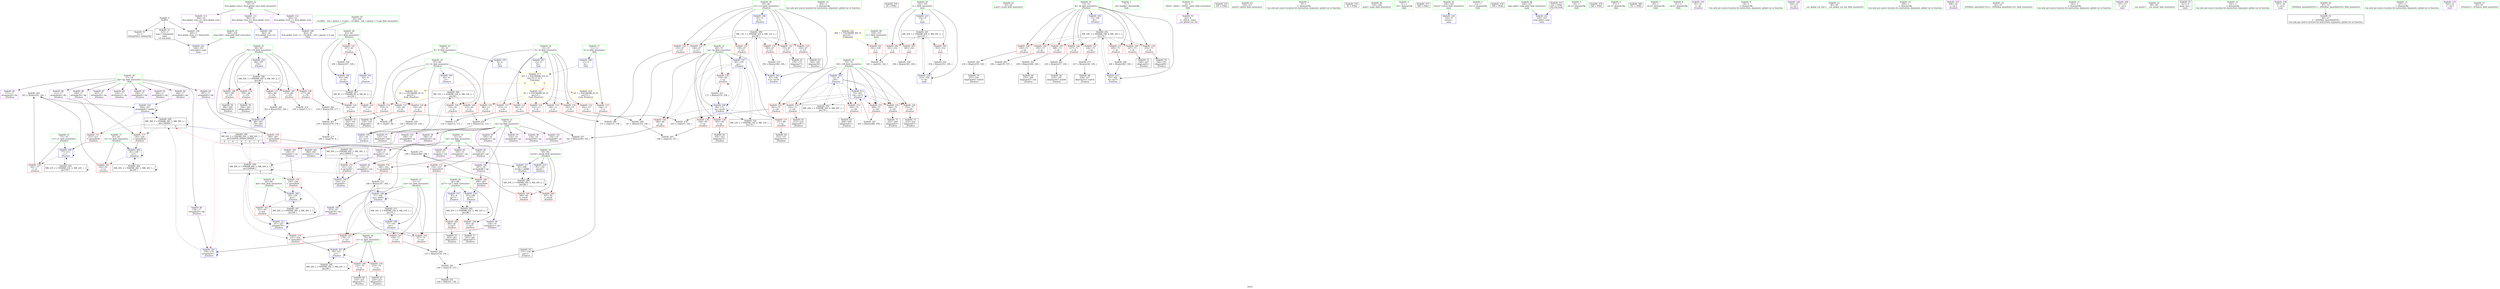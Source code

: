 digraph "SVFG" {
	label="SVFG";

	Node0x55f89cab2f30 [shape=record,color=grey,label="{NodeID: 0\nNullPtr}"];
	Node0x55f89cab2f30 -> Node0x55f89cad8a70[style=solid];
	Node0x55f89cab2f30 -> Node0x55f89cad8b70[style=solid];
	Node0x55f89cab2f30 -> Node0x55f89cae0d60[style=solid];
	Node0x55f89cae77a0 [shape=record,color=grey,label="{NodeID: 263\n243 = Binary(241, 242, )\n}"];
	Node0x55f89cae77a0 -> Node0x55f89cadbe00[style=solid];
	Node0x55f89cae0450 [shape=record,color=red,label="{NodeID: 180\n298\<--297\n\<--arrayidx90\n_Z5solvev\n}"];
	Node0x55f89cae0450 -> Node0x55f89cae3460[style=solid];
	Node0x55f89cad7880 [shape=record,color=purple,label="{NodeID: 97\n216\<--19\narrayidx48\<--np\n_Z5solvev\n}"];
	Node0x55f89cad5a90 [shape=record,color=green,label="{NodeID: 14\n304\<--1\n\<--dummyObj\nCan only get source location for instruction, argument, global var or function.}"];
	Node0x55f89cae8ca0 [shape=record,color=grey,label="{NodeID: 277\n280 = cmp(279, 9, )\n}"];
	Node0x55f89cadb100 [shape=record,color=blue,label="{NodeID: 194\n126\<--121\narrayidx9\<--\n_Z5solvev\n}"];
	Node0x55f89cadb100 -> Node0x55f89caf8810[style=dashed];
	Node0x55f89cad83e0 [shape=record,color=purple,label="{NodeID: 111\n362\<--33\nllvm.global_ctors_0\<--llvm.global_ctors\nGlob }"];
	Node0x55f89cad83e0 -> Node0x55f89cae0b60[style=solid];
	Node0x55f89cad66e0 [shape=record,color=green,label="{NodeID: 28\n63\<--64\ni\<--i_field_insensitive\n_Z5solvev\n}"];
	Node0x55f89cad66e0 -> Node0x55f89cadd600[style=solid];
	Node0x55f89cad66e0 -> Node0x55f89cadd6d0[style=solid];
	Node0x55f89cad66e0 -> Node0x55f89cadd7a0[style=solid];
	Node0x55f89cad66e0 -> Node0x55f89cae0e60[style=solid];
	Node0x55f89cad66e0 -> Node0x55f89cadaf60[style=solid];
	Node0x55f89cb117a0 [shape=record,color=black,label="{NodeID: 374\n92 = PHI()\n}"];
	Node0x55f89caf5210 [shape=record,color=black,label="{NodeID: 291\nMR_50V_3 = PHI(MR_50V_4, MR_50V_2, )\npts\{333 \}\n}"];
	Node0x55f89caf5210 -> Node0x55f89cae05f0[style=dashed];
	Node0x55f89caf5210 -> Node0x55f89cae06c0[style=dashed];
	Node0x55f89caf5210 -> Node0x55f89cae0790[style=dashed];
	Node0x55f89caf5210 -> Node0x55f89cae3940[style=dashed];
	Node0x55f89cadbc60 [shape=record,color=blue,label="{NodeID: 208\n81\<--230\nv2\<--\n_Z5solvev\n}"];
	Node0x55f89cadbc60 -> Node0x55f89cadf4e0[style=dashed];
	Node0x55f89cadbc60 -> Node0x55f89cadbc60[style=dashed];
	Node0x55f89cadbc60 -> Node0x55f89caf6b10[style=dashed];
	Node0x55f89cadd7a0 [shape=record,color=red,label="{NodeID: 125\n107\<--63\n\<--i\n_Z5solvev\n}"];
	Node0x55f89cadd7a0 -> Node0x55f89cae6d20[style=solid];
	Node0x55f89cad7240 [shape=record,color=green,label="{NodeID: 42\n93\<--94\nscanf\<--scanf_field_insensitive\n}"];
	Node0x55f89cae37a0 [shape=record,color=blue,label="{NodeID: 222\n328\<--323\nargv.addr\<--argv\nmain\n}"];
	Node0x55f89cade300 [shape=record,color=red,label="{NodeID: 139\n170\<--69\n\<--cp\n_Z5solvev\n}"];
	Node0x55f89cade300 -> Node0x55f89cadcc20[style=solid];
	Node0x55f89cad8ee0 [shape=record,color=black,label="{NodeID: 56\n119\<--118\nidxprom6\<--\n_Z5solvev\n}"];
	Node0x55f89cadee60 [shape=record,color=red,label="{NodeID: 153\n205\<--75\n\<--i39\n_Z5solvev\n}"];
	Node0x55f89cadee60 -> Node0x55f89cad9490[style=solid];
	Node0x55f89cad9a40 [shape=record,color=black,label="{NodeID: 70\n237\<--236\nidxprom60\<--sub59\n_Z5solvev\n}"];
	Node0x55f89cadf9c0 [shape=record,color=red,label="{NodeID: 167\n273\<--89\n\<--i78\n_Z5solvev\n}"];
	Node0x55f89cadf9c0 -> Node0x55f89cae8820[style=solid];
	Node0x55f89cada5a0 [shape=record,color=purple,label="{NodeID: 84\n165\<--15\narrayidx24\<--val\n_Z5solvev\n}"];
	Node0x55f89cada5a0 -> Node0x55f89cadff70[style=solid];
	Node0x55f89cab3310 [shape=record,color=green,label="{NodeID: 1\n7\<--1\n__dso_handle\<--dummyObj\nGlob }"];
	Node0x55f89cae7920 [shape=record,color=grey,label="{NodeID: 264\n303 = Binary(302, 304, )\n}"];
	Node0x55f89cae7920 -> Node0x55f89cae3530[style=solid];
	Node0x55f89cae0520 [shape=record,color=red,label="{NodeID: 181\n342\<--330\n\<--t\nmain\n}"];
	Node0x55f89cae0520 -> Node0x55f89cae8fa0[style=solid];
	Node0x55f89cad7950 [shape=record,color=purple,label="{NodeID: 98\n220\<--19\narrayidx51\<--np\n_Z5solvev\n}"];
	Node0x55f89cad7950 -> Node0x55f89cae0110[style=solid];
	Node0x55f89cad5b20 [shape=record,color=green,label="{NodeID: 15\n4\<--6\n_ZStL8__ioinit\<--_ZStL8__ioinit_field_insensitive\nGlob }"];
	Node0x55f89cad5b20 -> Node0x55f89cada190[style=solid];
	Node0x55f89cae8e20 [shape=record,color=grey,label="{NodeID: 278\n99 = cmp(97, 98, )\n}"];
	Node0x55f89cadb1d0 [shape=record,color=blue,label="{NodeID: 195\n65\<--130\ni2\<--inc11\n_Z5solvev\n}"];
	Node0x55f89cadb1d0 -> Node0x55f89caf8310[style=dashed];
	Node0x55f89cad84e0 [shape=record,color=purple,label="{NodeID: 112\n363\<--33\nllvm.global_ctors_1\<--llvm.global_ctors\nGlob }"];
	Node0x55f89cad84e0 -> Node0x55f89cae0c60[style=solid];
	Node0x55f89cad67b0 [shape=record,color=green,label="{NodeID: 29\n65\<--66\ni2\<--i2_field_insensitive\n_Z5solvev\n}"];
	Node0x55f89cad67b0 -> Node0x55f89cadd870[style=solid];
	Node0x55f89cad67b0 -> Node0x55f89cadd940[style=solid];
	Node0x55f89cad67b0 -> Node0x55f89cadda10[style=solid];
	Node0x55f89cad67b0 -> Node0x55f89caddae0[style=solid];
	Node0x55f89cad67b0 -> Node0x55f89cadb030[style=solid];
	Node0x55f89cad67b0 -> Node0x55f89cadb1d0[style=solid];
	Node0x55f89cb118a0 [shape=record,color=black,label="{NodeID: 375\n105 = PHI()\n}"];
	Node0x55f89caf5710 [shape=record,color=black,label="{NodeID: 292\nMR_18V_3 = PHI(MR_18V_4, MR_18V_2, )\npts\{74 \}\n}"];
	Node0x55f89caf5710 -> Node0x55f89cade710[style=dashed];
	Node0x55f89caf5710 -> Node0x55f89cade7e0[style=dashed];
	Node0x55f89caf5710 -> Node0x55f89cade8b0[style=dashed];
	Node0x55f89caf5710 -> Node0x55f89cade980[style=dashed];
	Node0x55f89caf5710 -> Node0x55f89cadea50[style=dashed];
	Node0x55f89caf5710 -> Node0x55f89cadeb20[style=dashed];
	Node0x55f89caf5710 -> Node0x55f89cadebf0[style=dashed];
	Node0x55f89caf5710 -> Node0x55f89cadecc0[style=dashed];
	Node0x55f89caf5710 -> Node0x55f89cae3050[style=dashed];
	Node0x55f89cadbd30 [shape=record,color=blue,label="{NodeID: 209\n83\<--239\nkon\<--\n_Z5solvev\n}"];
	Node0x55f89cadbd30 -> Node0x55f89cadf5b0[style=dashed];
	Node0x55f89cadbd30 -> Node0x55f89cadbd30[style=dashed];
	Node0x55f89cadbd30 -> Node0x55f89caf7010[style=dashed];
	Node0x55f89cadd870 [shape=record,color=red,label="{NodeID: 126\n114\<--65\n\<--i2\n_Z5solvev\n}"];
	Node0x55f89cadd870 -> Node0x55f89cae89a0[style=solid];
	Node0x55f89cad7340 [shape=record,color=green,label="{NodeID: 43\n310\<--311\nprintf\<--printf_field_insensitive\n}"];
	Node0x55f89cae3870 [shape=record,color=blue,label="{NodeID: 223\n332\<--9\ni\<--\nmain\n}"];
	Node0x55f89cae3870 -> Node0x55f89caf5210[style=dashed];
	Node0x55f89cade3d0 [shape=record,color=red,label="{NodeID: 140\n180\<--69\n\<--cp\n_Z5solvev\n}"];
	Node0x55f89cade3d0 -> Node0x55f89cae6ea0[style=solid];
	Node0x55f89cad8fb0 [shape=record,color=black,label="{NodeID: 57\n125\<--124\nidxprom8\<--add\n_Z5solvev\n}"];
	Node0x55f89cadef30 [shape=record,color=red,label="{NodeID: 154\n214\<--75\n\<--i39\n_Z5solvev\n}"];
	Node0x55f89cadef30 -> Node0x55f89cad9630[style=solid];
	Node0x55f89cad9b10 [shape=record,color=black,label="{NodeID: 71\n245\<--244\nidxprom63\<--\n_Z5solvev\n}"];
	Node0x55f89cadc500 [shape=record,color=black,label="{NodeID: 251\n160 = PHI(161, 158, )\n}"];
	Node0x55f89cadfa90 [shape=record,color=red,label="{NodeID: 168\n277\<--89\n\<--i78\n_Z5solvev\n}"];
	Node0x55f89cadfa90 -> Node0x55f89cae7320[style=solid];
	Node0x55f89cada670 [shape=record,color=purple,label="{NodeID: 85\n177\<--17\narrayidx28\<--dp\n_Z5solvev\n}"];
	Node0x55f89cab33a0 [shape=record,color=green,label="{NodeID: 2\n9\<--1\n\<--dummyObj\nCan only get source location for instruction, argument, global var or function.}"];
	Node0x55f89cae7aa0 [shape=record,color=grey,label="{NodeID: 265\n218 = Binary(217, 109, )\n}"];
	Node0x55f89cae7aa0 -> Node0x55f89cad9700[style=solid];
	Node0x55f89cae05f0 [shape=record,color=red,label="{NodeID: 182\n341\<--332\n\<--i\nmain\n}"];
	Node0x55f89cae05f0 -> Node0x55f89cae8fa0[style=solid];
	Node0x55f89cad7a20 [shape=record,color=purple,label="{NodeID: 99\n234\<--19\narrayidx58\<--np\n_Z5solvev\n}"];
	Node0x55f89cad5bb0 [shape=record,color=green,label="{NodeID: 16\n8\<--10\nR\<--R_field_insensitive\nGlob }"];
	Node0x55f89cad5bb0 -> Node0x55f89cad86e0[style=solid];
	Node0x55f89cad5bb0 -> Node0x55f89cae0860[style=solid];
	Node0x55f89cae8fa0 [shape=record,color=grey,label="{NodeID: 279\n343 = cmp(341, 342, )\n}"];
	Node0x55f89cadb2a0 [shape=record,color=blue,label="{NodeID: 196\n67\<--9\ni13\<--\n_Z5solvev\n}"];
	Node0x55f89cadb2a0 -> Node0x55f89cafb010[style=dashed];
	Node0x55f89cad85e0 [shape=record,color=purple,label="{NodeID: 113\n364\<--33\nllvm.global_ctors_2\<--llvm.global_ctors\nGlob }"];
	Node0x55f89cad85e0 -> Node0x55f89cae0d60[style=solid];
	Node0x55f89cad6880 [shape=record,color=green,label="{NodeID: 30\n67\<--68\ni13\<--i13_field_insensitive\n_Z5solvev\n}"];
	Node0x55f89cad6880 -> Node0x55f89caddbb0[style=solid];
	Node0x55f89cad6880 -> Node0x55f89caddc80[style=solid];
	Node0x55f89cad6880 -> Node0x55f89caddd50[style=solid];
	Node0x55f89cad6880 -> Node0x55f89cadde20[style=solid];
	Node0x55f89cad6880 -> Node0x55f89caddef0[style=solid];
	Node0x55f89cad6880 -> Node0x55f89caddfc0[style=solid];
	Node0x55f89cad6880 -> Node0x55f89cadb2a0[style=solid];
	Node0x55f89cad6880 -> Node0x55f89cadb850[style=solid];
	Node0x55f89cb119a0 [shape=record,color=black,label="{NodeID: 376\n45 = PHI()\n}"];
	Node0x55f89caf5c10 [shape=record,color=black,label="{NodeID: 293\nMR_20V_2 = PHI(MR_20V_4, MR_20V_1, )\npts\{76 \}\n}"];
	Node0x55f89caf5c10 -> Node0x55f89cadb9f0[style=dashed];
	Node0x55f89cadbe00 [shape=record,color=blue,label="{NodeID: 210\n249\<--243\narrayidx66\<--add62\n_Z5solvev\n}"];
	Node0x55f89cadbe00 -> Node0x55f89cae0040[style=dashed];
	Node0x55f89cadbe00 -> Node0x55f89cae01e0[style=dashed];
	Node0x55f89cadbe00 -> Node0x55f89cadbe00[style=dashed];
	Node0x55f89cadbe00 -> Node0x55f89caf7d20[style=dashed];
	Node0x55f89cadd940 [shape=record,color=red,label="{NodeID: 127\n118\<--65\n\<--i2\n_Z5solvev\n}"];
	Node0x55f89cadd940 -> Node0x55f89cad8ee0[style=solid];
	Node0x55f89cad7440 [shape=record,color=green,label="{NodeID: 44\n319\<--320\nmain\<--main_field_insensitive\n}"];
	Node0x55f89cae3940 [shape=record,color=blue,label="{NodeID: 224\n332\<--354\ni\<--inc\nmain\n}"];
	Node0x55f89cae3940 -> Node0x55f89caf5210[style=dashed];
	Node0x55f89cade4a0 [shape=record,color=red,label="{NodeID: 141\n150\<--71\n\<--cur\n_Z5solvev\n}"];
	Node0x55f89cade4a0 -> Node0x55f89cae80a0[style=solid];
	Node0x55f89cad9080 [shape=record,color=black,label="{NodeID: 58\n152\<--151\nidxprom19\<--\n_Z5solvev\n}"];
	Node0x55f89cadf000 [shape=record,color=red,label="{NodeID: 155\n244\<--75\n\<--i39\n_Z5solvev\n}"];
	Node0x55f89cadf000 -> Node0x55f89cad9b10[style=solid];
	Node0x55f89cad9be0 [shape=record,color=black,label="{NodeID: 72\n248\<--247\nidxprom65\<--\n_Z5solvev\n}"];
	Node0x55f89cadcaa0 [shape=record,color=grey,label="{NodeID: 252\n209 = Binary(208, 109, )\n}"];
	Node0x55f89cadcaa0 -> Node0x55f89cad9560[style=solid];
	Node0x55f89cadfb60 [shape=record,color=red,label="{NodeID: 169\n285\<--89\n\<--i78\n_Z5solvev\n}"];
	Node0x55f89cadfb60 -> Node0x55f89cad9f20[style=solid];
	Node0x55f89cada740 [shape=record,color=purple,label="{NodeID: 86\n178\<--17\narrayidx29\<--dp\n_Z5solvev\n}"];
	Node0x55f89cada740 -> Node0x55f89cadb6b0[style=solid];
	Node0x55f89cab76b0 [shape=record,color=green,label="{NodeID: 3\n21\<--1\n.str\<--dummyObj\nGlob }"];
	Node0x55f89cae7c20 [shape=record,color=grey,label="{NodeID: 266\n266 = Binary(265, 109, )\n}"];
	Node0x55f89cae7c20 -> Node0x55f89cae3050[style=solid];
	Node0x55f89cae06c0 [shape=record,color=red,label="{NodeID: 183\n345\<--332\n\<--i\nmain\n}"];
	Node0x55f89cae06c0 -> Node0x55f89cae7020[style=solid];
	Node0x55f89cad7af0 [shape=record,color=purple,label="{NodeID: 100\n238\<--19\narrayidx61\<--np\n_Z5solvev\n}"];
	Node0x55f89cad7af0 -> Node0x55f89cae02b0[style=solid];
	Node0x55f89cad5c40 [shape=record,color=green,label="{NodeID: 17\n11\<--12\nk\<--k_field_insensitive\nGlob }"];
	Node0x55f89cad5c40 -> Node0x55f89cadcf80[style=solid];
	Node0x55f89cad5c40 -> Node0x55f89cae0960[style=solid];
	Node0x55f89cae9120 [shape=record,color=grey,label="{NodeID: 280\n137 = cmp(135, 136, )\n}"];
	Node0x55f89cadb370 [shape=record,color=blue,label="{NodeID: 197\n69\<--139\ncp\<--\n_Z5solvev\n}"];
	Node0x55f89cadb370 -> Node0x55f89cade090[style=dashed];
	Node0x55f89cadb370 -> Node0x55f89cade160[style=dashed];
	Node0x55f89cadb370 -> Node0x55f89cade230[style=dashed];
	Node0x55f89cadb370 -> Node0x55f89cade300[style=dashed];
	Node0x55f89cadb370 -> Node0x55f89cade3d0[style=dashed];
	Node0x55f89cadb370 -> Node0x55f89cadb5e0[style=dashed];
	Node0x55f89cadb370 -> Node0x55f89cafb510[style=dashed];
	Node0x55f89cad86e0 [shape=record,color=red,label="{NodeID: 114\n276\<--8\n\<--R\n_Z5solvev\n}"];
	Node0x55f89cad86e0 -> Node0x55f89cae74a0[style=solid];
	Node0x55f89cad6950 [shape=record,color=green,label="{NodeID: 31\n69\<--70\ncp\<--cp_field_insensitive\n_Z5solvev\n}"];
	Node0x55f89cad6950 -> Node0x55f89cade090[style=solid];
	Node0x55f89cad6950 -> Node0x55f89cade160[style=solid];
	Node0x55f89cad6950 -> Node0x55f89cade230[style=solid];
	Node0x55f89cad6950 -> Node0x55f89cade300[style=solid];
	Node0x55f89cad6950 -> Node0x55f89cade3d0[style=solid];
	Node0x55f89cad6950 -> Node0x55f89cadb370[style=solid];
	Node0x55f89cad6950 -> Node0x55f89cadb5e0[style=solid];
	Node0x55f89cb11aa0 [shape=record,color=black,label="{NodeID: 377\n309 = PHI()\n}"];
	Node0x55f89caf6110 [shape=record,color=black,label="{NodeID: 294\nMR_22V_2 = PHI(MR_22V_3, MR_22V_1, )\npts\{78 \}\n}"];
	Node0x55f89caf6110 -> Node0x55f89cadbac0[style=dashed];
	Node0x55f89caf6110 -> Node0x55f89caf6110[style=dashed];
	Node0x55f89cadbed0 [shape=record,color=blue,label="{NodeID: 211\n257\<--251\narrayidx70\<--\n_Z5solvev\n}"];
	Node0x55f89cadbed0 -> Node0x55f89cae0110[style=dashed];
	Node0x55f89cadbed0 -> Node0x55f89cae02b0[style=dashed];
	Node0x55f89cadbed0 -> Node0x55f89cadbed0[style=dashed];
	Node0x55f89cadbed0 -> Node0x55f89caf7e10[style=dashed];
	Node0x55f89cadda10 [shape=record,color=red,label="{NodeID: 128\n123\<--65\n\<--i2\n_Z5solvev\n}"];
	Node0x55f89cadda10 -> Node0x55f89cae6be0[style=solid];
	Node0x55f89cad7540 [shape=record,color=green,label="{NodeID: 45\n324\<--325\nretval\<--retval_field_insensitive\nmain\n}"];
	Node0x55f89cad7540 -> Node0x55f89cae3600[style=solid];
	Node0x55f89cade570 [shape=record,color=red,label="{NodeID: 142\n167\<--71\n\<--cur\n_Z5solvev\n}"];
	Node0x55f89cade570 -> Node0x55f89cae8520[style=solid];
	Node0x55f89cad9150 [shape=record,color=black,label="{NodeID: 59\n157\<--156\nconv\<--\n_Z5solvev\n}"];
	Node0x55f89cad9150 -> Node0x55f89cae92a0[style=solid];
	Node0x55f89cafe2f0 [shape=record,color=yellow,style=double,label="{NodeID: 322\n48V_1 = ENCHI(MR_48V_0)\npts\{331 \}\nFun[main]}"];
	Node0x55f89cafe2f0 -> Node0x55f89cae0520[style=dashed];
	Node0x55f89cadf0d0 [shape=record,color=red,label="{NodeID: 156\n252\<--75\n\<--i39\n_Z5solvev\n}"];
	Node0x55f89cadf0d0 -> Node0x55f89cad9cb0[style=solid];
	Node0x55f89cad9cb0 [shape=record,color=black,label="{NodeID: 73\n253\<--252\nidxprom67\<--\n_Z5solvev\n}"];
	Node0x55f89cadcc20 [shape=record,color=grey,label="{NodeID: 253\n171 = Binary(170, 109, )\n}"];
	Node0x55f89cadcc20 -> Node0x55f89cadb5e0[style=solid];
	Node0x55f89cadfc30 [shape=record,color=red,label="{NodeID: 170\n295\<--89\n\<--i78\n_Z5solvev\n}"];
	Node0x55f89cadfc30 -> Node0x55f89cada0c0[style=solid];
	Node0x55f89cada810 [shape=record,color=purple,label="{NodeID: 87\n207\<--17\narrayidx44\<--dp\n_Z5solvev\n}"];
	Node0x55f89cab7740 [shape=record,color=green,label="{NodeID: 4\n23\<--1\n.str.1\<--dummyObj\nGlob }"];
	Node0x55f89cae7da0 [shape=record,color=grey,label="{NodeID: 267\n261 = Binary(260, 109, )\n}"];
	Node0x55f89cae7da0 -> Node0x55f89cae2f80[style=solid];
	Node0x55f89cae0790 [shape=record,color=red,label="{NodeID: 184\n353\<--332\n\<--i\nmain\n}"];
	Node0x55f89cae0790 -> Node0x55f89cadcda0[style=solid];
	Node0x55f89cad7bc0 [shape=record,color=purple,label="{NodeID: 101\n254\<--19\narrayidx68\<--np\n_Z5solvev\n}"];
	Node0x55f89cad5d10 [shape=record,color=green,label="{NodeID: 18\n13\<--14\nN\<--N_field_insensitive\nGlob }"];
	Node0x55f89cad5d10 -> Node0x55f89cadd050[style=solid];
	Node0x55f89cad5d10 -> Node0x55f89cadd120[style=solid];
	Node0x55f89cad5d10 -> Node0x55f89cadd1f0[style=solid];
	Node0x55f89cad5d10 -> Node0x55f89cadd2c0[style=solid];
	Node0x55f89cad5d10 -> Node0x55f89cadd390[style=solid];
	Node0x55f89cad5d10 -> Node0x55f89cadd460[style=solid];
	Node0x55f89cad5d10 -> Node0x55f89cadd530[style=solid];
	Node0x55f89cad5d10 -> Node0x55f89cae0a60[style=solid];
	Node0x55f89cae92a0 [shape=record,color=grey,label="{NodeID: 281\n158 = cmp(155, 157, )\n}"];
	Node0x55f89cae92a0 -> Node0x55f89cadc500[style=solid];
	Node0x55f89cadb440 [shape=record,color=blue,label="{NodeID: 198\n71\<--142\ncur\<--\n_Z5solvev\n}"];
	Node0x55f89cadb440 -> Node0x55f89cade4a0[style=dashed];
	Node0x55f89cadb440 -> Node0x55f89cade570[style=dashed];
	Node0x55f89cadb440 -> Node0x55f89cade640[style=dashed];
	Node0x55f89cadb440 -> Node0x55f89cadb510[style=dashed];
	Node0x55f89cadb440 -> Node0x55f89cafba10[style=dashed];
	Node0x55f89cadcf80 [shape=record,color=red,label="{NodeID: 115\n156\<--11\n\<--k\n_Z5solvev\n}"];
	Node0x55f89cadcf80 -> Node0x55f89cad9150[style=solid];
	Node0x55f89cad6a20 [shape=record,color=green,label="{NodeID: 32\n71\<--72\ncur\<--cur_field_insensitive\n_Z5solvev\n}"];
	Node0x55f89cad6a20 -> Node0x55f89cade4a0[style=solid];
	Node0x55f89cad6a20 -> Node0x55f89cade570[style=solid];
	Node0x55f89cad6a20 -> Node0x55f89cade640[style=solid];
	Node0x55f89cad6a20 -> Node0x55f89cadb440[style=solid];
	Node0x55f89cad6a20 -> Node0x55f89cadb510[style=solid];
	Node0x55f89cb11ba0 [shape=record,color=black,label="{NodeID: 378\n338 = PHI()\n}"];
	Node0x55f89caf6610 [shape=record,color=black,label="{NodeID: 295\nMR_24V_2 = PHI(MR_24V_3, MR_24V_1, )\npts\{80 \}\n}"];
	Node0x55f89caf6610 -> Node0x55f89cadbb90[style=dashed];
	Node0x55f89caf6610 -> Node0x55f89caf6610[style=dashed];
	Node0x55f89cae2f80 [shape=record,color=blue,label="{NodeID: 212\n75\<--261\ni39\<--inc72\n_Z5solvev\n}"];
	Node0x55f89cae2f80 -> Node0x55f89caded90[style=dashed];
	Node0x55f89cae2f80 -> Node0x55f89cadee60[style=dashed];
	Node0x55f89cae2f80 -> Node0x55f89cadef30[style=dashed];
	Node0x55f89cae2f80 -> Node0x55f89cadf000[style=dashed];
	Node0x55f89cae2f80 -> Node0x55f89cadf0d0[style=dashed];
	Node0x55f89cae2f80 -> Node0x55f89cadf1a0[style=dashed];
	Node0x55f89cae2f80 -> Node0x55f89cae2f80[style=dashed];
	Node0x55f89cae2f80 -> Node0x55f89caf5c10[style=dashed];
	Node0x55f89caddae0 [shape=record,color=red,label="{NodeID: 129\n129\<--65\n\<--i2\n_Z5solvev\n}"];
	Node0x55f89caddae0 -> Node0x55f89cae71a0[style=solid];
	Node0x55f89cad7610 [shape=record,color=green,label="{NodeID: 46\n326\<--327\nargc.addr\<--argc.addr_field_insensitive\nmain\n}"];
	Node0x55f89cad7610 -> Node0x55f89cae36d0[style=solid];
	Node0x55f89cafb010 [shape=record,color=black,label="{NodeID: 309\nMR_12V_3 = PHI(MR_12V_4, MR_12V_2, )\npts\{68 \}\n}"];
	Node0x55f89cafb010 -> Node0x55f89caddbb0[style=dashed];
	Node0x55f89cafb010 -> Node0x55f89caddc80[style=dashed];
	Node0x55f89cafb010 -> Node0x55f89caddd50[style=dashed];
	Node0x55f89cafb010 -> Node0x55f89cadde20[style=dashed];
	Node0x55f89cafb010 -> Node0x55f89caddef0[style=dashed];
	Node0x55f89cafb010 -> Node0x55f89caddfc0[style=dashed];
	Node0x55f89cafb010 -> Node0x55f89cadb850[style=dashed];
	Node0x55f89cade640 [shape=record,color=red,label="{NodeID: 143\n174\<--71\n\<--cur\n_Z5solvev\n}"];
	Node0x55f89cade640 -> Node0x55f89cadb6b0[style=solid];
	Node0x55f89cad9220 [shape=record,color=black,label="{NodeID: 60\n164\<--163\nidxprom23\<--\n_Z5solvev\n}"];
	Node0x55f89cafe3d0 [shape=record,color=yellow,style=double,label="{NodeID: 323\n2V_1 = ENCHI(MR_2V_0)\npts\{10 \}\nFun[_Z5solvev]}"];
	Node0x55f89cafe3d0 -> Node0x55f89cad86e0[style=dashed];
	Node0x55f89cadf1a0 [shape=record,color=red,label="{NodeID: 157\n260\<--75\n\<--i39\n_Z5solvev\n}"];
	Node0x55f89cadf1a0 -> Node0x55f89cae7da0[style=solid];
	Node0x55f89cad9d80 [shape=record,color=black,label="{NodeID: 74\n256\<--255\nidxprom69\<--\n_Z5solvev\n}"];
	Node0x55f89cadcda0 [shape=record,color=grey,label="{NodeID: 254\n354 = Binary(353, 109, )\n}"];
	Node0x55f89cadcda0 -> Node0x55f89cae3940[style=solid];
	Node0x55f89cadfd00 [shape=record,color=red,label="{NodeID: 171\n302\<--89\n\<--i78\n_Z5solvev\n}"];
	Node0x55f89cadfd00 -> Node0x55f89cae7920[style=solid];
	Node0x55f89cada8e0 [shape=record,color=purple,label="{NodeID: 88\n211\<--17\narrayidx46\<--dp\n_Z5solvev\n}"];
	Node0x55f89cada8e0 -> Node0x55f89cae0040[style=solid];
	Node0x55f89cab77d0 [shape=record,color=green,label="{NodeID: 5\n25\<--1\n.str.2\<--dummyObj\nGlob }"];
	Node0x55f89cae7f20 [shape=record,color=grey,label="{NodeID: 268\n147 = Binary(145, 146, )\n}"];
	Node0x55f89cae7f20 -> Node0x55f89cae95a0[style=solid];
	Node0x55f89cae0860 [shape=record,color=blue,label="{NodeID: 185\n8\<--9\nR\<--\nGlob }"];
	Node0x55f89cae0860 -> Node0x55f89cafde30[style=dashed];
	Node0x55f89cad7c90 [shape=record,color=purple,label="{NodeID: 102\n257\<--19\narrayidx70\<--np\n_Z5solvev\n}"];
	Node0x55f89cad7c90 -> Node0x55f89cadbed0[style=solid];
	Node0x55f89cad5de0 [shape=record,color=green,label="{NodeID: 19\n15\<--16\nval\<--val_field_insensitive\nGlob }"];
	Node0x55f89cad5de0 -> Node0x55f89cada260[style=solid];
	Node0x55f89cad5de0 -> Node0x55f89cada330[style=solid];
	Node0x55f89cad5de0 -> Node0x55f89cada400[style=solid];
	Node0x55f89cad5de0 -> Node0x55f89cada4d0[style=solid];
	Node0x55f89cad5de0 -> Node0x55f89cada5a0[style=solid];
	Node0x55f89cae9420 [shape=record,color=grey,label="{NodeID: 282\n196 = cmp(195, 197, )\n}"];
	Node0x55f89cadb510 [shape=record,color=blue,label="{NodeID: 199\n71\<--168\ncur\<--add25\n_Z5solvev\n}"];
	Node0x55f89cadb510 -> Node0x55f89cade4a0[style=dashed];
	Node0x55f89cadb510 -> Node0x55f89cade570[style=dashed];
	Node0x55f89cadb510 -> Node0x55f89cade640[style=dashed];
	Node0x55f89cadb510 -> Node0x55f89cadb510[style=dashed];
	Node0x55f89cadb510 -> Node0x55f89cafba10[style=dashed];
	Node0x55f89cadd050 [shape=record,color=red,label="{NodeID: 116\n98\<--13\n\<--N\n_Z5solvev\n}"];
	Node0x55f89cadd050 -> Node0x55f89cae8e20[style=solid];
	Node0x55f89cad6af0 [shape=record,color=green,label="{NodeID: 33\n73\<--74\ndi\<--di_field_insensitive\n_Z5solvev\n}"];
	Node0x55f89cad6af0 -> Node0x55f89cade710[style=solid];
	Node0x55f89cad6af0 -> Node0x55f89cade7e0[style=solid];
	Node0x55f89cad6af0 -> Node0x55f89cade8b0[style=solid];
	Node0x55f89cad6af0 -> Node0x55f89cade980[style=solid];
	Node0x55f89cad6af0 -> Node0x55f89cadea50[style=solid];
	Node0x55f89cad6af0 -> Node0x55f89cadeb20[style=solid];
	Node0x55f89cad6af0 -> Node0x55f89cadebf0[style=solid];
	Node0x55f89cad6af0 -> Node0x55f89cadecc0[style=solid];
	Node0x55f89cad6af0 -> Node0x55f89cadb920[style=solid];
	Node0x55f89cad6af0 -> Node0x55f89cae3050[style=solid];
	Node0x55f89cb11ca0 [shape=record,color=black,label="{NodeID: 379\n348 = PHI()\n}"];
	Node0x55f89caf6b10 [shape=record,color=black,label="{NodeID: 296\nMR_26V_2 = PHI(MR_26V_3, MR_26V_1, )\npts\{82 \}\n}"];
	Node0x55f89caf6b10 -> Node0x55f89cadbc60[style=dashed];
	Node0x55f89caf6b10 -> Node0x55f89caf6b10[style=dashed];
	Node0x55f89cae3050 [shape=record,color=blue,label="{NodeID: 213\n73\<--266\ndi\<--inc75\n_Z5solvev\n}"];
	Node0x55f89cae3050 -> Node0x55f89caf5710[style=dashed];
	Node0x55f89caddbb0 [shape=record,color=red,label="{NodeID: 130\n135\<--67\n\<--i13\n_Z5solvev\n}"];
	Node0x55f89caddbb0 -> Node0x55f89cae9120[style=solid];
	Node0x55f89cad76e0 [shape=record,color=green,label="{NodeID: 47\n328\<--329\nargv.addr\<--argv.addr_field_insensitive\nmain\n}"];
	Node0x55f89cad76e0 -> Node0x55f89cae37a0[style=solid];
	Node0x55f89cafb510 [shape=record,color=black,label="{NodeID: 310\nMR_14V_2 = PHI(MR_14V_4, MR_14V_1, )\npts\{70 \}\n}"];
	Node0x55f89cafb510 -> Node0x55f89cadb370[style=dashed];
	Node0x55f89cade710 [shape=record,color=red,label="{NodeID: 144\n195\<--73\n\<--di\n_Z5solvev\n}"];
	Node0x55f89cade710 -> Node0x55f89cae9420[style=solid];
	Node0x55f89cad92f0 [shape=record,color=black,label="{NodeID: 61\n176\<--175\nidxprom27\<--\n_Z5solvev\n}"];
	Node0x55f89cafe4e0 [shape=record,color=yellow,style=double,label="{NodeID: 324\n4V_1 = ENCHI(MR_4V_0)\npts\{12 \}\nFun[_Z5solvev]}"];
	Node0x55f89cafe4e0 -> Node0x55f89cadcf80[style=dashed];
	Node0x55f89cadf270 [shape=record,color=red,label="{NodeID: 158\n241\<--77\n\<--v1\n_Z5solvev\n}"];
	Node0x55f89cadf270 -> Node0x55f89cae77a0[style=solid];
	Node0x55f89cad9e50 [shape=record,color=black,label="{NodeID: 75\n283\<--282\nidxprom82\<--\n_Z5solvev\n}"];
	Node0x55f89cae6be0 [shape=record,color=grey,label="{NodeID: 255\n124 = Binary(122, 123, )\n}"];
	Node0x55f89cae6be0 -> Node0x55f89cad8fb0[style=solid];
	Node0x55f89cadfdd0 [shape=record,color=red,label="{NodeID: 172\n121\<--120\n\<--arrayidx7\n_Z5solvev\n}"];
	Node0x55f89cadfdd0 -> Node0x55f89cadb100[style=solid];
	Node0x55f89cada9b0 [shape=record,color=purple,label="{NodeID: 89\n225\<--17\narrayidx53\<--dp\n_Z5solvev\n}"];
	Node0x55f89cab6940 [shape=record,color=green,label="{NodeID: 6\n27\<--1\n.str.3\<--dummyObj\nGlob }"];
	Node0x55f89cae80a0 [shape=record,color=grey,label="{NodeID: 269\n155 = Binary(150, 154, )\n}"];
	Node0x55f89cae80a0 -> Node0x55f89cae92a0[style=solid];
	Node0x55f89cae0960 [shape=record,color=blue,label="{NodeID: 186\n11\<--9\nk\<--\nGlob }"];
	Node0x55f89cae0960 -> Node0x55f89cafde30[style=dashed];
	Node0x55f89cad7d60 [shape=record,color=purple,label="{NodeID: 103\n294\<--19\narrayidx88\<--np\n_Z5solvev\n}"];
	Node0x55f89cad5ee0 [shape=record,color=green,label="{NodeID: 20\n17\<--18\ndp\<--dp_field_insensitive\nGlob }"];
	Node0x55f89cad5ee0 -> Node0x55f89cada670[style=solid];
	Node0x55f89cad5ee0 -> Node0x55f89cada740[style=solid];
	Node0x55f89cad5ee0 -> Node0x55f89cada810[style=solid];
	Node0x55f89cad5ee0 -> Node0x55f89cada8e0[style=solid];
	Node0x55f89cad5ee0 -> Node0x55f89cada9b0[style=solid];
	Node0x55f89cad5ee0 -> Node0x55f89cadaa80[style=solid];
	Node0x55f89cad5ee0 -> Node0x55f89cadab50[style=solid];
	Node0x55f89cad5ee0 -> Node0x55f89cadac20[style=solid];
	Node0x55f89cad5ee0 -> Node0x55f89cadacf0[style=solid];
	Node0x55f89cad5ee0 -> Node0x55f89cadadc0[style=solid];
	Node0x55f89cae95a0 [shape=record,color=grey,label="{NodeID: 283\n148 = cmp(144, 147, )\n}"];
	Node0x55f89cadb5e0 [shape=record,color=blue,label="{NodeID: 200\n69\<--171\ncp\<--inc26\n_Z5solvev\n}"];
	Node0x55f89cadb5e0 -> Node0x55f89cade090[style=dashed];
	Node0x55f89cadb5e0 -> Node0x55f89cade160[style=dashed];
	Node0x55f89cadb5e0 -> Node0x55f89cade230[style=dashed];
	Node0x55f89cadb5e0 -> Node0x55f89cade300[style=dashed];
	Node0x55f89cadb5e0 -> Node0x55f89cade3d0[style=dashed];
	Node0x55f89cadb5e0 -> Node0x55f89cadb5e0[style=dashed];
	Node0x55f89cadb5e0 -> Node0x55f89cafb510[style=dashed];
	Node0x55f89cadd120 [shape=record,color=red,label="{NodeID: 117\n115\<--13\n\<--N\n_Z5solvev\n}"];
	Node0x55f89cadd120 -> Node0x55f89cae89a0[style=solid];
	Node0x55f89cad6bc0 [shape=record,color=green,label="{NodeID: 34\n75\<--76\ni39\<--i39_field_insensitive\n_Z5solvev\n}"];
	Node0x55f89cad6bc0 -> Node0x55f89caded90[style=solid];
	Node0x55f89cad6bc0 -> Node0x55f89cadee60[style=solid];
	Node0x55f89cad6bc0 -> Node0x55f89cadef30[style=solid];
	Node0x55f89cad6bc0 -> Node0x55f89cadf000[style=solid];
	Node0x55f89cad6bc0 -> Node0x55f89cadf0d0[style=solid];
	Node0x55f89cad6bc0 -> Node0x55f89cadf1a0[style=solid];
	Node0x55f89cad6bc0 -> Node0x55f89cadb9f0[style=solid];
	Node0x55f89cad6bc0 -> Node0x55f89cae2f80[style=solid];
	Node0x55f89cb11da0 [shape=record,color=black,label="{NodeID: 380\n351 = PHI()\n}"];
	Node0x55f89caf7010 [shape=record,color=black,label="{NodeID: 297\nMR_28V_2 = PHI(MR_28V_3, MR_28V_1, )\npts\{84 \}\n}"];
	Node0x55f89caf7010 -> Node0x55f89cadbd30[style=dashed];
	Node0x55f89caf7010 -> Node0x55f89caf7010[style=dashed];
	Node0x55f89cae3120 [shape=record,color=blue,label="{NodeID: 214\n85\<--142\nresult\<--\n_Z5solvev\n}"];
	Node0x55f89cae3120 -> Node0x55f89caf2eb0[style=dashed];
	Node0x55f89caddc80 [shape=record,color=red,label="{NodeID: 131\n139\<--67\n\<--i13\n_Z5solvev\n}"];
	Node0x55f89caddc80 -> Node0x55f89cadb370[style=solid];
	Node0x55f89cad87d0 [shape=record,color=green,label="{NodeID: 48\n330\<--331\nt\<--t_field_insensitive\nmain\n}"];
	Node0x55f89cad87d0 -> Node0x55f89cae0520[style=solid];
	Node0x55f89cafba10 [shape=record,color=black,label="{NodeID: 311\nMR_16V_2 = PHI(MR_16V_4, MR_16V_1, )\npts\{72 \}\n}"];
	Node0x55f89cafba10 -> Node0x55f89cadb440[style=dashed];
	Node0x55f89cade7e0 [shape=record,color=red,label="{NodeID: 145\n208\<--73\n\<--di\n_Z5solvev\n}"];
	Node0x55f89cade7e0 -> Node0x55f89cadcaa0[style=solid];
	Node0x55f89cad93c0 [shape=record,color=black,label="{NodeID: 62\n184\<--183\nidxprom30\<--\n_Z5solvev\n}"];
	Node0x55f89cafe5c0 [shape=record,color=yellow,style=double,label="{NodeID: 325\n6V_1 = ENCHI(MR_6V_0)\npts\{14 \}\nFun[_Z5solvev]}"];
	Node0x55f89cafe5c0 -> Node0x55f89cadd050[style=dashed];
	Node0x55f89cafe5c0 -> Node0x55f89cadd120[style=dashed];
	Node0x55f89cafe5c0 -> Node0x55f89cadd1f0[style=dashed];
	Node0x55f89cafe5c0 -> Node0x55f89cadd2c0[style=dashed];
	Node0x55f89cafe5c0 -> Node0x55f89cadd390[style=dashed];
	Node0x55f89cafe5c0 -> Node0x55f89cadd460[style=dashed];
	Node0x55f89cafe5c0 -> Node0x55f89cadd530[style=dashed];
	Node0x55f89cadf340 [shape=record,color=red,label="{NodeID: 159\n223\<--79\n\<--sr\n_Z5solvev\n}"];
	Node0x55f89cadf340 -> Node0x55f89cad97d0[style=solid];
	Node0x55f89cad9f20 [shape=record,color=black,label="{NodeID: 76\n286\<--285\nidxprom84\<--\n_Z5solvev\n}"];
	Node0x55f89cae6d20 [shape=record,color=grey,label="{NodeID: 256\n108 = Binary(107, 109, )\n}"];
	Node0x55f89cae6d20 -> Node0x55f89cadaf60[style=solid];
	Node0x55f89cadfea0 [shape=record,color=red,label="{NodeID: 173\n154\<--153\n\<--arrayidx20\n_Z5solvev\n}"];
	Node0x55f89cadfea0 -> Node0x55f89cae80a0[style=solid];
	Node0x55f89cadaa80 [shape=record,color=purple,label="{NodeID: 90\n229\<--17\narrayidx56\<--dp\n_Z5solvev\n}"];
	Node0x55f89cadaa80 -> Node0x55f89cae01e0[style=solid];
	Node0x55f89cab69d0 [shape=record,color=green,label="{NodeID: 7\n29\<--1\n.str.4\<--dummyObj\nGlob }"];
	Node0x55f89cae8220 [shape=record,color=grey,label="{NodeID: 270\n190 = Binary(189, 109, )\n}"];
	Node0x55f89cae8220 -> Node0x55f89cadb850[style=solid];
	Node0x55f89cae0a60 [shape=record,color=blue,label="{NodeID: 187\n13\<--9\nN\<--\nGlob }"];
	Node0x55f89cae0a60 -> Node0x55f89cafde30[style=dashed];
	Node0x55f89cad7e30 [shape=record,color=purple,label="{NodeID: 104\n297\<--19\narrayidx90\<--np\n_Z5solvev\n}"];
	Node0x55f89cad7e30 -> Node0x55f89cae0450[style=solid];
	Node0x55f89cad5fe0 [shape=record,color=green,label="{NodeID: 21\n19\<--20\nnp\<--np_field_insensitive\nGlob }"];
	Node0x55f89cad5fe0 -> Node0x55f89cadae90[style=solid];
	Node0x55f89cad5fe0 -> Node0x55f89cad77b0[style=solid];
	Node0x55f89cad5fe0 -> Node0x55f89cad7880[style=solid];
	Node0x55f89cad5fe0 -> Node0x55f89cad7950[style=solid];
	Node0x55f89cad5fe0 -> Node0x55f89cad7a20[style=solid];
	Node0x55f89cad5fe0 -> Node0x55f89cad7af0[style=solid];
	Node0x55f89cad5fe0 -> Node0x55f89cad7bc0[style=solid];
	Node0x55f89cad5fe0 -> Node0x55f89cad7c90[style=solid];
	Node0x55f89cad5fe0 -> Node0x55f89cad7d60[style=solid];
	Node0x55f89cad5fe0 -> Node0x55f89cad7e30[style=solid];
	Node0x55f89caf2eb0 [shape=record,color=black,label="{NodeID: 284\nMR_30V_3 = PHI(MR_30V_5, MR_30V_2, )\npts\{86 \}\n}"];
	Node0x55f89caf2eb0 -> Node0x55f89cadf680[style=dashed];
	Node0x55f89caf2eb0 -> Node0x55f89cadf750[style=dashed];
	Node0x55f89caf2eb0 -> Node0x55f89cae3390[style=dashed];
	Node0x55f89caf2eb0 -> Node0x55f89caf2eb0[style=dashed];
	Node0x55f89cadb6b0 [shape=record,color=blue,label="{NodeID: 201\n178\<--174\narrayidx29\<--\n_Z5solvev\n}"];
	Node0x55f89cadb6b0 -> Node0x55f89cadb6b0[style=dashed];
	Node0x55f89cadb6b0 -> Node0x55f89caf7d20[style=dashed];
	Node0x55f89cadd1f0 [shape=record,color=red,label="{NodeID: 118\n122\<--13\n\<--N\n_Z5solvev\n}"];
	Node0x55f89cadd1f0 -> Node0x55f89cae6be0[style=solid];
	Node0x55f89cad6c90 [shape=record,color=green,label="{NodeID: 35\n77\<--78\nv1\<--v1_field_insensitive\n_Z5solvev\n}"];
	Node0x55f89cad6c90 -> Node0x55f89cadf270[style=solid];
	Node0x55f89cad6c90 -> Node0x55f89cadbac0[style=solid];
	Node0x55f89caf7d20 [shape=record,color=black,label="{NodeID: 298\nMR_38V_4 = PHI(MR_38V_5, MR_38V_2, )\npts\{180000 \}\n|{|<s5>8}}"];
	Node0x55f89caf7d20 -> Node0x55f89cae0040[style=dashed];
	Node0x55f89caf7d20 -> Node0x55f89cae01e0[style=dashed];
	Node0x55f89caf7d20 -> Node0x55f89cae0380[style=dashed];
	Node0x55f89caf7d20 -> Node0x55f89cadbe00[style=dashed];
	Node0x55f89caf7d20 -> Node0x55f89caf7d20[style=dashed];
	Node0x55f89caf7d20:s5 -> Node0x55f89caf4cb0[style=dashed,color=blue];
	Node0x55f89cae31f0 [shape=record,color=blue,label="{NodeID: 215\n87\<--9\ncp77\<--\n_Z5solvev\n}"];
	Node0x55f89cae31f0 -> Node0x55f89caf33b0[style=dashed];
	Node0x55f89caddd50 [shape=record,color=red,label="{NodeID: 132\n146\<--67\n\<--i13\n_Z5solvev\n}"];
	Node0x55f89caddd50 -> Node0x55f89cae7f20[style=solid];
	Node0x55f89cad88a0 [shape=record,color=green,label="{NodeID: 49\n332\<--333\ni\<--i_field_insensitive\nmain\n}"];
	Node0x55f89cad88a0 -> Node0x55f89cae05f0[style=solid];
	Node0x55f89cad88a0 -> Node0x55f89cae06c0[style=solid];
	Node0x55f89cad88a0 -> Node0x55f89cae0790[style=solid];
	Node0x55f89cad88a0 -> Node0x55f89cae3870[style=solid];
	Node0x55f89cad88a0 -> Node0x55f89cae3940[style=solid];
	Node0x55f89cade8b0 [shape=record,color=red,label="{NodeID: 146\n217\<--73\n\<--di\n_Z5solvev\n}"];
	Node0x55f89cade8b0 -> Node0x55f89cae7aa0[style=solid];
	Node0x55f89cad9490 [shape=record,color=black,label="{NodeID: 63\n206\<--205\nidxprom43\<--\n_Z5solvev\n}"];
	Node0x55f89cadf410 [shape=record,color=red,label="{NodeID: 160\n232\<--79\n\<--sr\n_Z5solvev\n}"];
	Node0x55f89cadf410 -> Node0x55f89cad9970[style=solid];
	Node0x55f89cad9ff0 [shape=record,color=black,label="{NodeID: 77\n293\<--292\nidxprom87\<--\n_Z5solvev\n}"];
	Node0x55f89cae6ea0 [shape=record,color=grey,label="{NodeID: 257\n182 = Binary(180, 181, )\n}"];
	Node0x55f89cae6ea0 -> Node0x55f89cadb780[style=solid];
	Node0x55f89cadff70 [shape=record,color=red,label="{NodeID: 174\n166\<--165\n\<--arrayidx24\n_Z5solvev\n}"];
	Node0x55f89cadff70 -> Node0x55f89cae8520[style=solid];
	Node0x55f89cadab50 [shape=record,color=purple,label="{NodeID: 91\n246\<--17\narrayidx64\<--dp\n_Z5solvev\n}"];
	Node0x55f89cab6a60 [shape=record,color=green,label="{NodeID: 8\n31\<--1\n.str.5\<--dummyObj\nGlob }"];
	Node0x55f89cae83a0 [shape=record,color=grey,label="{NodeID: 271\n290 = Binary(289, 288, )\n}"];
	Node0x55f89cae83a0 -> Node0x55f89cae3390[style=solid];
	Node0x55f89cae0b60 [shape=record,color=blue,label="{NodeID: 188\n362\<--34\nllvm.global_ctors_0\<--\nGlob }"];
	Node0x55f89cad7f00 [shape=record,color=purple,label="{NodeID: 105\n91\<--21\n\<--.str\n_Z5solvev\n}"];
	Node0x55f89cad60e0 [shape=record,color=green,label="{NodeID: 22\n33\<--37\nllvm.global_ctors\<--llvm.global_ctors_field_insensitive\nGlob }"];
	Node0x55f89cad60e0 -> Node0x55f89cad83e0[style=solid];
	Node0x55f89cad60e0 -> Node0x55f89cad84e0[style=solid];
	Node0x55f89cad60e0 -> Node0x55f89cad85e0[style=solid];
	Node0x55f89caf33b0 [shape=record,color=black,label="{NodeID: 285\nMR_32V_3 = PHI(MR_32V_5, MR_32V_2, )\npts\{88 \}\n}"];
	Node0x55f89caf33b0 -> Node0x55f89cadf820[style=dashed];
	Node0x55f89caf33b0 -> Node0x55f89cadf8f0[style=dashed];
	Node0x55f89caf33b0 -> Node0x55f89cae3460[style=dashed];
	Node0x55f89caf33b0 -> Node0x55f89caf33b0[style=dashed];
	Node0x55f89cadb780 [shape=record,color=blue,label="{NodeID: 202\n186\<--182\narrayidx32\<--rem\n_Z5solvev\n}"];
	Node0x55f89cadb780 -> Node0x55f89cadb780[style=dashed];
	Node0x55f89cadb780 -> Node0x55f89caf7e10[style=dashed];
	Node0x55f89cadd2c0 [shape=record,color=red,label="{NodeID: 119\n136\<--13\n\<--N\n_Z5solvev\n}"];
	Node0x55f89cadd2c0 -> Node0x55f89cae9120[style=solid];
	Node0x55f89cad6d60 [shape=record,color=green,label="{NodeID: 36\n79\<--80\nsr\<--sr_field_insensitive\n_Z5solvev\n}"];
	Node0x55f89cad6d60 -> Node0x55f89cadf340[style=solid];
	Node0x55f89cad6d60 -> Node0x55f89cadf410[style=solid];
	Node0x55f89cad6d60 -> Node0x55f89cadbb90[style=solid];
	Node0x55f89caf7e10 [shape=record,color=black,label="{NodeID: 299\nMR_40V_4 = PHI(MR_40V_5, MR_40V_2, )\npts\{200000 \}\n|{|<s5>8}}"];
	Node0x55f89caf7e10 -> Node0x55f89cae0110[style=dashed];
	Node0x55f89caf7e10 -> Node0x55f89cae02b0[style=dashed];
	Node0x55f89caf7e10 -> Node0x55f89cae0450[style=dashed];
	Node0x55f89caf7e10 -> Node0x55f89cadbed0[style=dashed];
	Node0x55f89caf7e10 -> Node0x55f89caf7e10[style=dashed];
	Node0x55f89caf7e10:s5 -> Node0x55f89caf4cb0[style=dashed,color=blue];
	Node0x55f89cae32c0 [shape=record,color=blue,label="{NodeID: 216\n89\<--197\ni78\<--\n_Z5solvev\n}"];
	Node0x55f89cae32c0 -> Node0x55f89caf38b0[style=dashed];
	Node0x55f89cadde20 [shape=record,color=red,label="{NodeID: 133\n175\<--67\n\<--i13\n_Z5solvev\n}"];
	Node0x55f89cadde20 -> Node0x55f89cad92f0[style=solid];
	Node0x55f89cad8970 [shape=record,color=green,label="{NodeID: 50\n35\<--358\n_GLOBAL__sub_I_pmnox_2_0.cpp\<--_GLOBAL__sub_I_pmnox_2_0.cpp_field_insensitive\n}"];
	Node0x55f89cad8970 -> Node0x55f89cae0c60[style=solid];
	Node0x55f89cade980 [shape=record,color=red,label="{NodeID: 147\n226\<--73\n\<--di\n_Z5solvev\n}"];
	Node0x55f89cade980 -> Node0x55f89cae86a0[style=solid];
	Node0x55f89cad9560 [shape=record,color=black,label="{NodeID: 64\n210\<--209\nidxprom45\<--sub\n_Z5solvev\n}"];
	Node0x55f89cadf4e0 [shape=record,color=red,label="{NodeID: 161\n242\<--81\n\<--v2\n_Z5solvev\n}"];
	Node0x55f89cadf4e0 -> Node0x55f89cae77a0[style=solid];
	Node0x55f89cada0c0 [shape=record,color=black,label="{NodeID: 78\n296\<--295\nidxprom89\<--\n_Z5solvev\n}"];
	Node0x55f89cae7020 [shape=record,color=grey,label="{NodeID: 258\n346 = Binary(345, 109, )\n}"];
	Node0x55f89cae0040 [shape=record,color=red,label="{NodeID: 175\n212\<--211\n\<--arrayidx46\n_Z5solvev\n}"];
	Node0x55f89cae0040 -> Node0x55f89cadbac0[style=solid];
	Node0x55f89cadac20 [shape=record,color=purple,label="{NodeID: 92\n249\<--17\narrayidx66\<--dp\n_Z5solvev\n}"];
	Node0x55f89cadac20 -> Node0x55f89cadbe00[style=solid];
	Node0x55f89cab6af0 [shape=record,color=green,label="{NodeID: 9\n34\<--1\n\<--dummyObj\nCan only get source location for instruction, argument, global var or function.}"];
	Node0x55f89cae8520 [shape=record,color=grey,label="{NodeID: 272\n168 = Binary(167, 166, )\n}"];
	Node0x55f89cae8520 -> Node0x55f89cadb510[style=solid];
	Node0x55f89cae0c60 [shape=record,color=blue,label="{NodeID: 189\n363\<--35\nllvm.global_ctors_1\<--_GLOBAL__sub_I_pmnox_2_0.cpp\nGlob }"];
	Node0x55f89cad7fd0 [shape=record,color=purple,label="{NodeID: 106\n104\<--23\n\<--.str.1\n_Z5solvev\n}"];
	Node0x55f89cad61e0 [shape=record,color=green,label="{NodeID: 23\n38\<--39\n__cxx_global_var_init\<--__cxx_global_var_init_field_insensitive\n}"];
	Node0x55f89caf38b0 [shape=record,color=black,label="{NodeID: 286\nMR_34V_3 = PHI(MR_34V_4, MR_34V_2, )\npts\{90 \}\n}"];
	Node0x55f89caf38b0 -> Node0x55f89cadf9c0[style=dashed];
	Node0x55f89caf38b0 -> Node0x55f89cadfa90[style=dashed];
	Node0x55f89caf38b0 -> Node0x55f89cadfb60[style=dashed];
	Node0x55f89caf38b0 -> Node0x55f89cadfc30[style=dashed];
	Node0x55f89caf38b0 -> Node0x55f89cadfd00[style=dashed];
	Node0x55f89caf38b0 -> Node0x55f89cae3530[style=dashed];
	Node0x55f89cadb850 [shape=record,color=blue,label="{NodeID: 203\n67\<--190\ni13\<--inc34\n_Z5solvev\n}"];
	Node0x55f89cadb850 -> Node0x55f89cafb010[style=dashed];
	Node0x55f89cadd390 [shape=record,color=red,label="{NodeID: 120\n145\<--13\n\<--N\n_Z5solvev\n}"];
	Node0x55f89cadd390 -> Node0x55f89cae7f20[style=solid];
	Node0x55f89cad6e30 [shape=record,color=green,label="{NodeID: 37\n81\<--82\nv2\<--v2_field_insensitive\n_Z5solvev\n}"];
	Node0x55f89cad6e30 -> Node0x55f89cadf4e0[style=solid];
	Node0x55f89cad6e30 -> Node0x55f89cadbc60[style=solid];
	Node0x55f89caf8310 [shape=record,color=black,label="{NodeID: 300\nMR_10V_3 = PHI(MR_10V_4, MR_10V_2, )\npts\{66 \}\n}"];
	Node0x55f89caf8310 -> Node0x55f89cadd870[style=dashed];
	Node0x55f89caf8310 -> Node0x55f89cadd940[style=dashed];
	Node0x55f89caf8310 -> Node0x55f89cadda10[style=dashed];
	Node0x55f89caf8310 -> Node0x55f89caddae0[style=dashed];
	Node0x55f89caf8310 -> Node0x55f89cadb1d0[style=dashed];
	Node0x55f89cae3390 [shape=record,color=blue,label="{NodeID: 217\n85\<--290\nresult\<--add86\n_Z5solvev\n}"];
	Node0x55f89cae3390 -> Node0x55f89caf2eb0[style=dashed];
	Node0x55f89caddef0 [shape=record,color=red,label="{NodeID: 134\n183\<--67\n\<--i13\n_Z5solvev\n}"];
	Node0x55f89caddef0 -> Node0x55f89cad93c0[style=solid];
	Node0x55f89cad8a70 [shape=record,color=black,label="{NodeID: 51\n2\<--3\ndummyVal\<--dummyVal\n}"];
	Node0x55f89cadea50 [shape=record,color=red,label="{NodeID: 148\n235\<--73\n\<--di\n_Z5solvev\n}"];
	Node0x55f89cadea50 -> Node0x55f89cae7620[style=solid];
	Node0x55f89cad9630 [shape=record,color=black,label="{NodeID: 65\n215\<--214\nidxprom47\<--\n_Z5solvev\n}"];
	Node0x55f89cadf5b0 [shape=record,color=red,label="{NodeID: 162\n251\<--83\n\<--kon\n_Z5solvev\n}"];
	Node0x55f89cadf5b0 -> Node0x55f89cadbed0[style=solid];
	Node0x55f89cada190 [shape=record,color=purple,label="{NodeID: 79\n44\<--4\n\<--_ZStL8__ioinit\n__cxx_global_var_init\n}"];
	Node0x55f89cae71a0 [shape=record,color=grey,label="{NodeID: 259\n130 = Binary(129, 109, )\n}"];
	Node0x55f89cae71a0 -> Node0x55f89cadb1d0[style=solid];
	Node0x55f89cae0110 [shape=record,color=red,label="{NodeID: 176\n221\<--220\n\<--arrayidx51\n_Z5solvev\n}"];
	Node0x55f89cae0110 -> Node0x55f89cadbb90[style=solid];
	Node0x55f89cadacf0 [shape=record,color=purple,label="{NodeID: 93\n284\<--17\narrayidx83\<--dp\n_Z5solvev\n}"];
	Node0x55f89cad5850 [shape=record,color=green,label="{NodeID: 10\n109\<--1\n\<--dummyObj\nCan only get source location for instruction, argument, global var or function.}"];
	Node0x55f89cae86a0 [shape=record,color=grey,label="{NodeID: 273\n227 = Binary(226, 109, )\n}"];
	Node0x55f89cae86a0 -> Node0x55f89cad98a0[style=solid];
	Node0x55f89cae0d60 [shape=record,color=blue, style = dotted,label="{NodeID: 190\n364\<--3\nllvm.global_ctors_2\<--dummyVal\nGlob }"];
	Node0x55f89cad80a0 [shape=record,color=purple,label="{NodeID: 107\n308\<--25\n\<--.str.2\n_Z5solvev\n}"];
	Node0x55f89cad62e0 [shape=record,color=green,label="{NodeID: 24\n42\<--43\n_ZNSt8ios_base4InitC1Ev\<--_ZNSt8ios_base4InitC1Ev_field_insensitive\n}"];
	Node0x55f89caf3db0 [shape=record,color=black,label="{NodeID: 287\nMR_8V_3 = PHI(MR_8V_4, MR_8V_2, )\npts\{64 \}\n}"];
	Node0x55f89caf3db0 -> Node0x55f89cadd600[style=dashed];
	Node0x55f89caf3db0 -> Node0x55f89cadd6d0[style=dashed];
	Node0x55f89caf3db0 -> Node0x55f89cadd7a0[style=dashed];
	Node0x55f89caf3db0 -> Node0x55f89cadaf60[style=dashed];
	Node0x55f89cadb920 [shape=record,color=blue,label="{NodeID: 204\n73\<--109\ndi\<--\n_Z5solvev\n}"];
	Node0x55f89cadb920 -> Node0x55f89caf5710[style=dashed];
	Node0x55f89cadd460 [shape=record,color=red,label="{NodeID: 121\n181\<--13\n\<--N\n_Z5solvev\n}"];
	Node0x55f89cadd460 -> Node0x55f89cae6ea0[style=solid];
	Node0x55f89cad6f00 [shape=record,color=green,label="{NodeID: 38\n83\<--84\nkon\<--kon_field_insensitive\n_Z5solvev\n}"];
	Node0x55f89cad6f00 -> Node0x55f89cadf5b0[style=solid];
	Node0x55f89cad6f00 -> Node0x55f89cadbd30[style=solid];
	Node0x55f89caf8810 [shape=record,color=black,label="{NodeID: 301\nMR_36V_2 = PHI(MR_36V_3, MR_36V_1, )\npts\{160000 \}\n|{|<s4>8}}"];
	Node0x55f89caf8810 -> Node0x55f89cadfdd0[style=dashed];
	Node0x55f89caf8810 -> Node0x55f89cadfea0[style=dashed];
	Node0x55f89caf8810 -> Node0x55f89cadff70[style=dashed];
	Node0x55f89caf8810 -> Node0x55f89cadb100[style=dashed];
	Node0x55f89caf8810:s4 -> Node0x55f89caf4cb0[style=dashed,color=blue];
	Node0x55f89cae3460 [shape=record,color=blue,label="{NodeID: 218\n87\<--298\ncp77\<--\n_Z5solvev\n}"];
	Node0x55f89cae3460 -> Node0x55f89caf33b0[style=dashed];
	Node0x55f89caddfc0 [shape=record,color=red,label="{NodeID: 135\n189\<--67\n\<--i13\n_Z5solvev\n}"];
	Node0x55f89caddfc0 -> Node0x55f89cae8220[style=solid];
	Node0x55f89cad8b70 [shape=record,color=black,label="{NodeID: 52\n323\<--3\nargv\<--dummyVal\nmain\n1st arg main }"];
	Node0x55f89cad8b70 -> Node0x55f89cae37a0[style=solid];
	Node0x55f89cadeb20 [shape=record,color=red,label="{NodeID: 149\n247\<--73\n\<--di\n_Z5solvev\n}"];
	Node0x55f89cadeb20 -> Node0x55f89cad9be0[style=solid];
	Node0x55f89cad9700 [shape=record,color=black,label="{NodeID: 66\n219\<--218\nidxprom50\<--sub49\n_Z5solvev\n}"];
	Node0x55f89cadf680 [shape=record,color=red,label="{NodeID: 163\n289\<--85\n\<--result\n_Z5solvev\n}"];
	Node0x55f89cadf680 -> Node0x55f89cae83a0[style=solid];
	Node0x55f89cada260 [shape=record,color=purple,label="{NodeID: 80\n103\<--15\narrayidx\<--val\n_Z5solvev\n}"];
	Node0x55f89cae7320 [shape=record,color=grey,label="{NodeID: 260\n278 = Binary(109, 277, )\n}"];
	Node0x55f89cae7320 -> Node0x55f89cae74a0[style=solid];
	Node0x55f89cae01e0 [shape=record,color=red,label="{NodeID: 177\n230\<--229\n\<--arrayidx56\n_Z5solvev\n}"];
	Node0x55f89cae01e0 -> Node0x55f89cadbc60[style=solid];
	Node0x55f89cadadc0 [shape=record,color=purple,label="{NodeID: 94\n287\<--17\narrayidx85\<--dp\n_Z5solvev\n}"];
	Node0x55f89cadadc0 -> Node0x55f89cae0380[style=solid];
	Node0x55f89cad58e0 [shape=record,color=green,label="{NodeID: 11\n142\<--1\n\<--dummyObj\nCan only get source location for instruction, argument, global var or function.}"];
	Node0x55f89cae8820 [shape=record,color=grey,label="{NodeID: 274\n274 = cmp(273, 9, )\n}"];
	Node0x55f89cae0e60 [shape=record,color=blue,label="{NodeID: 191\n63\<--9\ni\<--\n_Z5solvev\n}"];
	Node0x55f89cae0e60 -> Node0x55f89caf3db0[style=dashed];
	Node0x55f89cad8170 [shape=record,color=purple,label="{NodeID: 108\n337\<--27\n\<--.str.3\nmain\n}"];
	Node0x55f89cad63e0 [shape=record,color=green,label="{NodeID: 25\n48\<--49\n__cxa_atexit\<--__cxa_atexit_field_insensitive\n}"];
	Node0x55f89cadb9f0 [shape=record,color=blue,label="{NodeID: 205\n75\<--9\ni39\<--\n_Z5solvev\n}"];
	Node0x55f89cadb9f0 -> Node0x55f89caded90[style=dashed];
	Node0x55f89cadb9f0 -> Node0x55f89cadee60[style=dashed];
	Node0x55f89cadb9f0 -> Node0x55f89cadef30[style=dashed];
	Node0x55f89cadb9f0 -> Node0x55f89cadf000[style=dashed];
	Node0x55f89cadb9f0 -> Node0x55f89cadf0d0[style=dashed];
	Node0x55f89cadb9f0 -> Node0x55f89cadf1a0[style=dashed];
	Node0x55f89cadb9f0 -> Node0x55f89cae2f80[style=dashed];
	Node0x55f89cadb9f0 -> Node0x55f89caf5c10[style=dashed];
	Node0x55f89cadd530 [shape=record,color=red,label="{NodeID: 122\n202\<--13\n\<--N\n_Z5solvev\n}"];
	Node0x55f89cadd530 -> Node0x55f89cae8b20[style=solid];
	Node0x55f89cad6fd0 [shape=record,color=green,label="{NodeID: 39\n85\<--86\nresult\<--result_field_insensitive\n_Z5solvev\n}"];
	Node0x55f89cad6fd0 -> Node0x55f89cadf680[style=solid];
	Node0x55f89cad6fd0 -> Node0x55f89cadf750[style=solid];
	Node0x55f89cad6fd0 -> Node0x55f89cae3120[style=solid];
	Node0x55f89cad6fd0 -> Node0x55f89cae3390[style=solid];
	Node0x55f89cae3530 [shape=record,color=blue,label="{NodeID: 219\n89\<--303\ni78\<--dec\n_Z5solvev\n}"];
	Node0x55f89cae3530 -> Node0x55f89caf38b0[style=dashed];
	Node0x55f89cade090 [shape=record,color=red,label="{NodeID: 136\n144\<--69\n\<--cp\n_Z5solvev\n}"];
	Node0x55f89cade090 -> Node0x55f89cae95a0[style=solid];
	Node0x55f89cad8c40 [shape=record,color=black,label="{NodeID: 53\n321\<--9\nmain_ret\<--\nmain\n}"];
	Node0x55f89cadebf0 [shape=record,color=red,label="{NodeID: 150\n255\<--73\n\<--di\n_Z5solvev\n}"];
	Node0x55f89cadebf0 -> Node0x55f89cad9d80[style=solid];
	Node0x55f89cad97d0 [shape=record,color=black,label="{NodeID: 67\n224\<--223\nidxprom52\<--\n_Z5solvev\n}"];
	Node0x55f89cadf750 [shape=record,color=red,label="{NodeID: 164\n307\<--85\n\<--result\n_Z5solvev\n}"];
	Node0x55f89cada330 [shape=record,color=purple,label="{NodeID: 81\n120\<--15\narrayidx7\<--val\n_Z5solvev\n}"];
	Node0x55f89cada330 -> Node0x55f89cadfdd0[style=solid];
	Node0x55f89cae74a0 [shape=record,color=grey,label="{NodeID: 261\n279 = Binary(276, 278, )\n}"];
	Node0x55f89cae74a0 -> Node0x55f89cae8ca0[style=solid];
	Node0x55f89cae02b0 [shape=record,color=red,label="{NodeID: 178\n239\<--238\n\<--arrayidx61\n_Z5solvev\n}"];
	Node0x55f89cae02b0 -> Node0x55f89cadbd30[style=solid];
	Node0x55f89cadae90 [shape=record,color=purple,label="{NodeID: 95\n185\<--19\narrayidx31\<--np\n_Z5solvev\n}"];
	Node0x55f89cad5970 [shape=record,color=green,label="{NodeID: 12\n161\<--1\n\<--dummyObj\nCan only get source location for instruction, argument, global var or function.}"];
	Node0x55f89cae89a0 [shape=record,color=grey,label="{NodeID: 275\n116 = cmp(114, 115, )\n}"];
	Node0x55f89cadaf60 [shape=record,color=blue,label="{NodeID: 192\n63\<--108\ni\<--inc\n_Z5solvev\n}"];
	Node0x55f89cadaf60 -> Node0x55f89caf3db0[style=dashed];
	Node0x55f89cad8240 [shape=record,color=purple,label="{NodeID: 109\n347\<--29\n\<--.str.4\nmain\n}"];
	Node0x55f89cad64e0 [shape=record,color=green,label="{NodeID: 26\n47\<--53\n_ZNSt8ios_base4InitD1Ev\<--_ZNSt8ios_base4InitD1Ev_field_insensitive\n}"];
	Node0x55f89cad64e0 -> Node0x55f89cad8d10[style=solid];
	Node0x55f89cadbac0 [shape=record,color=blue,label="{NodeID: 206\n77\<--212\nv1\<--\n_Z5solvev\n}"];
	Node0x55f89cadbac0 -> Node0x55f89cadf270[style=dashed];
	Node0x55f89cadbac0 -> Node0x55f89cadbac0[style=dashed];
	Node0x55f89cadbac0 -> Node0x55f89caf6110[style=dashed];
	Node0x55f89cadd600 [shape=record,color=red,label="{NodeID: 123\n97\<--63\n\<--i\n_Z5solvev\n}"];
	Node0x55f89cadd600 -> Node0x55f89cae8e20[style=solid];
	Node0x55f89cad70a0 [shape=record,color=green,label="{NodeID: 40\n87\<--88\ncp77\<--cp77_field_insensitive\n_Z5solvev\n}"];
	Node0x55f89cad70a0 -> Node0x55f89cadf820[style=solid];
	Node0x55f89cad70a0 -> Node0x55f89cadf8f0[style=solid];
	Node0x55f89cad70a0 -> Node0x55f89cae31f0[style=solid];
	Node0x55f89cad70a0 -> Node0x55f89cae3460[style=solid];
	Node0x55f89cae3600 [shape=record,color=blue,label="{NodeID: 220\n324\<--9\nretval\<--\nmain\n}"];
	Node0x55f89cade160 [shape=record,color=red,label="{NodeID: 137\n151\<--69\n\<--cp\n_Z5solvev\n}"];
	Node0x55f89cade160 -> Node0x55f89cad9080[style=solid];
	Node0x55f89cad8d10 [shape=record,color=black,label="{NodeID: 54\n46\<--47\n\<--_ZNSt8ios_base4InitD1Ev\nCan only get source location for instruction, argument, global var or function.}"];
	Node0x55f89cafde30 [shape=record,color=yellow,style=double,label="{NodeID: 317\n52V_1 = ENCHI(MR_52V_0)\npts\{10 12 14 \}\nFun[main]|{<s0>8|<s1>8|<s2>8}}"];
	Node0x55f89cafde30:s0 -> Node0x55f89cafe3d0[style=dashed,color=red];
	Node0x55f89cafde30:s1 -> Node0x55f89cafe4e0[style=dashed,color=red];
	Node0x55f89cafde30:s2 -> Node0x55f89cafe5c0[style=dashed,color=red];
	Node0x55f89cadecc0 [shape=record,color=red,label="{NodeID: 151\n265\<--73\n\<--di\n_Z5solvev\n}"];
	Node0x55f89cadecc0 -> Node0x55f89cae7c20[style=solid];
	Node0x55f89cad98a0 [shape=record,color=black,label="{NodeID: 68\n228\<--227\nidxprom55\<--sub54\n_Z5solvev\n}"];
	Node0x55f89cadf820 [shape=record,color=red,label="{NodeID: 165\n282\<--87\n\<--cp77\n_Z5solvev\n}"];
	Node0x55f89cadf820 -> Node0x55f89cad9e50[style=solid];
	Node0x55f89cada400 [shape=record,color=purple,label="{NodeID: 82\n126\<--15\narrayidx9\<--val\n_Z5solvev\n}"];
	Node0x55f89cada400 -> Node0x55f89cadb100[style=solid];
	Node0x55f89cae7620 [shape=record,color=grey,label="{NodeID: 262\n236 = Binary(235, 109, )\n}"];
	Node0x55f89cae7620 -> Node0x55f89cad9a40[style=solid];
	Node0x55f89cae0380 [shape=record,color=red,label="{NodeID: 179\n288\<--287\n\<--arrayidx85\n_Z5solvev\n}"];
	Node0x55f89cae0380 -> Node0x55f89cae83a0[style=solid];
	Node0x55f89cad77b0 [shape=record,color=purple,label="{NodeID: 96\n186\<--19\narrayidx32\<--np\n_Z5solvev\n}"];
	Node0x55f89cad77b0 -> Node0x55f89cadb780[style=solid];
	Node0x55f89cad5a00 [shape=record,color=green,label="{NodeID: 13\n197\<--1\n\<--dummyObj\nCan only get source location for instruction, argument, global var or function.}"];
	Node0x55f89cae8b20 [shape=record,color=grey,label="{NodeID: 276\n203 = cmp(201, 202, )\n}"];
	Node0x55f89cadb030 [shape=record,color=blue,label="{NodeID: 193\n65\<--9\ni2\<--\n_Z5solvev\n}"];
	Node0x55f89cadb030 -> Node0x55f89caf8310[style=dashed];
	Node0x55f89cad8310 [shape=record,color=purple,label="{NodeID: 110\n350\<--31\n\<--.str.5\nmain\n}"];
	Node0x55f89cad65e0 [shape=record,color=green,label="{NodeID: 27\n60\<--61\n_Z5solvev\<--_Z5solvev_field_insensitive\n}"];
	Node0x55f89cb11310 [shape=record,color=black,label="{NodeID: 373\n322 = PHI()\n0th arg main }"];
	Node0x55f89cb11310 -> Node0x55f89cae36d0[style=solid];
	Node0x55f89caf4cb0 [shape=record,color=black,label="{NodeID: 290\nMR_54V_2 = PHI(MR_54V_3, MR_54V_1, )\npts\{160000 180000 200000 \}\n|{<s0>8|<s1>8|<s2>8|<s3>8|<s4>8}}"];
	Node0x55f89caf4cb0:s0 -> Node0x55f89cadb6b0[style=dashed,color=red];
	Node0x55f89caf4cb0:s1 -> Node0x55f89cadb780[style=dashed,color=red];
	Node0x55f89caf4cb0:s2 -> Node0x55f89caf7d20[style=dashed,color=red];
	Node0x55f89caf4cb0:s3 -> Node0x55f89caf7e10[style=dashed,color=red];
	Node0x55f89caf4cb0:s4 -> Node0x55f89caf8810[style=dashed,color=red];
	Node0x55f89cadbb90 [shape=record,color=blue,label="{NodeID: 207\n79\<--221\nsr\<--\n_Z5solvev\n}"];
	Node0x55f89cadbb90 -> Node0x55f89cadf340[style=dashed];
	Node0x55f89cadbb90 -> Node0x55f89cadf410[style=dashed];
	Node0x55f89cadbb90 -> Node0x55f89cadbb90[style=dashed];
	Node0x55f89cadbb90 -> Node0x55f89caf6610[style=dashed];
	Node0x55f89cadd6d0 [shape=record,color=red,label="{NodeID: 124\n101\<--63\n\<--i\n_Z5solvev\n}"];
	Node0x55f89cadd6d0 -> Node0x55f89cad8e10[style=solid];
	Node0x55f89cad7170 [shape=record,color=green,label="{NodeID: 41\n89\<--90\ni78\<--i78_field_insensitive\n_Z5solvev\n}"];
	Node0x55f89cad7170 -> Node0x55f89cadf9c0[style=solid];
	Node0x55f89cad7170 -> Node0x55f89cadfa90[style=solid];
	Node0x55f89cad7170 -> Node0x55f89cadfb60[style=solid];
	Node0x55f89cad7170 -> Node0x55f89cadfc30[style=solid];
	Node0x55f89cad7170 -> Node0x55f89cadfd00[style=solid];
	Node0x55f89cad7170 -> Node0x55f89cae32c0[style=solid];
	Node0x55f89cad7170 -> Node0x55f89cae3530[style=solid];
	Node0x55f89cae36d0 [shape=record,color=blue,label="{NodeID: 221\n326\<--322\nargc.addr\<--argc\nmain\n}"];
	Node0x55f89cade230 [shape=record,color=red,label="{NodeID: 138\n163\<--69\n\<--cp\n_Z5solvev\n}"];
	Node0x55f89cade230 -> Node0x55f89cad9220[style=solid];
	Node0x55f89cad8e10 [shape=record,color=black,label="{NodeID: 55\n102\<--101\nidxprom\<--\n_Z5solvev\n}"];
	Node0x55f89caded90 [shape=record,color=red,label="{NodeID: 152\n201\<--75\n\<--i39\n_Z5solvev\n}"];
	Node0x55f89caded90 -> Node0x55f89cae8b20[style=solid];
	Node0x55f89cad9970 [shape=record,color=black,label="{NodeID: 69\n233\<--232\nidxprom57\<--\n_Z5solvev\n}"];
	Node0x55f89cadf8f0 [shape=record,color=red,label="{NodeID: 166\n292\<--87\n\<--cp77\n_Z5solvev\n}"];
	Node0x55f89cadf8f0 -> Node0x55f89cad9ff0[style=solid];
	Node0x55f89cada4d0 [shape=record,color=purple,label="{NodeID: 83\n153\<--15\narrayidx20\<--val\n_Z5solvev\n}"];
	Node0x55f89cada4d0 -> Node0x55f89cadfea0[style=solid];
}
